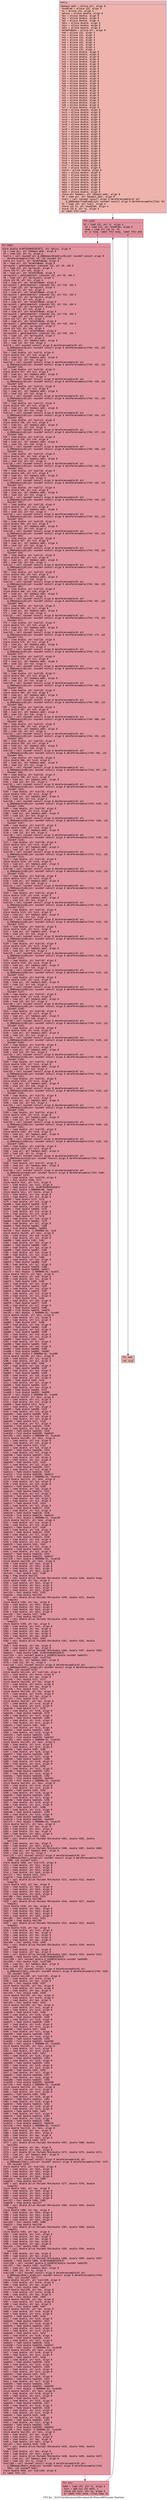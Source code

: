 digraph "CFG for '_ZL31CalcMonotonicQGradientsForElemsR6Domain' function" {
	label="CFG for '_ZL31CalcMonotonicQGradientsForElemsR6Domain' function";

	Node0x561418c57270 [shape=record,color="#3d50c3ff", style=filled, fillcolor="#d6524470" fontname="Courier",label="{entry:\l|  %domain.addr = alloca ptr, align 8\l  %numElem = alloca i32, align 4\l  %i = alloca i32, align 4\l  %ptiny = alloca double, align 8\l  %ax = alloca double, align 8\l  %ay = alloca double, align 8\l  %az = alloca double, align 8\l  %dxv = alloca double, align 8\l  %dyv = alloca double, align 8\l  %dzv = alloca double, align 8\l  %elemToNode = alloca ptr, align 8\l  %n0 = alloca i32, align 4\l  %n1 = alloca i32, align 4\l  %n2 = alloca i32, align 4\l  %n3 = alloca i32, align 4\l  %n4 = alloca i32, align 4\l  %n5 = alloca i32, align 4\l  %n6 = alloca i32, align 4\l  %n7 = alloca i32, align 4\l  %x0 = alloca double, align 8\l  %x1 = alloca double, align 8\l  %x2 = alloca double, align 8\l  %x3 = alloca double, align 8\l  %x4 = alloca double, align 8\l  %x5 = alloca double, align 8\l  %x6 = alloca double, align 8\l  %x7 = alloca double, align 8\l  %y0 = alloca double, align 8\l  %y1 = alloca double, align 8\l  %y2 = alloca double, align 8\l  %y3 = alloca double, align 8\l  %y4 = alloca double, align 8\l  %y5 = alloca double, align 8\l  %y6 = alloca double, align 8\l  %y7 = alloca double, align 8\l  %z0 = alloca double, align 8\l  %z1 = alloca double, align 8\l  %z2 = alloca double, align 8\l  %z3 = alloca double, align 8\l  %z4 = alloca double, align 8\l  %z5 = alloca double, align 8\l  %z6 = alloca double, align 8\l  %z7 = alloca double, align 8\l  %xv0 = alloca double, align 8\l  %xv1 = alloca double, align 8\l  %xv2 = alloca double, align 8\l  %xv3 = alloca double, align 8\l  %xv4 = alloca double, align 8\l  %xv5 = alloca double, align 8\l  %xv6 = alloca double, align 8\l  %xv7 = alloca double, align 8\l  %yv0 = alloca double, align 8\l  %yv1 = alloca double, align 8\l  %yv2 = alloca double, align 8\l  %yv3 = alloca double, align 8\l  %yv4 = alloca double, align 8\l  %yv5 = alloca double, align 8\l  %yv6 = alloca double, align 8\l  %yv7 = alloca double, align 8\l  %zv0 = alloca double, align 8\l  %zv1 = alloca double, align 8\l  %zv2 = alloca double, align 8\l  %zv3 = alloca double, align 8\l  %zv4 = alloca double, align 8\l  %zv5 = alloca double, align 8\l  %zv6 = alloca double, align 8\l  %zv7 = alloca double, align 8\l  %vol = alloca double, align 8\l  %norm = alloca double, align 8\l  %dxj = alloca double, align 8\l  %dyj = alloca double, align 8\l  %dzj = alloca double, align 8\l  %dxi = alloca double, align 8\l  %dyi = alloca double, align 8\l  %dzi = alloca double, align 8\l  %dxk = alloca double, align 8\l  %dyk = alloca double, align 8\l  %dzk = alloca double, align 8\l  store ptr %domain, ptr %domain.addr, align 8\l  %0 = load ptr, ptr %domain.addr, align 8\l  %call = call noundef nonnull align 4 dereferenceable(4) ptr\l... @_ZN6Domain7numElemEv(ptr noundef nonnull align 8 dereferenceable(1744) %0)\l  %1 = load i32, ptr %call, align 4\l  store i32 %1, ptr %numElem, align 4\l  store i32 0, ptr %i, align 4\l  br label %for.cond\l}"];
	Node0x561418c57270 -> Node0x561418c5afd0[tooltip="entry -> for.cond\nProbability 100.00%" ];
	Node0x561418c5afd0 [shape=record,color="#b70d28ff", style=filled, fillcolor="#b70d2870" fontname="Courier",label="{for.cond:\l|  %2 = load i32, ptr %i, align 4\l  %3 = load i32, ptr %numElem, align 4\l  %cmp = icmp slt i32 %2, %3\l  br i1 %cmp, label %for.body, label %for.end\l|{<s0>T|<s1>F}}"];
	Node0x561418c5afd0:s0 -> Node0x561418c5b240[tooltip="for.cond -> for.body\nProbability 96.88%" ];
	Node0x561418c5afd0:s1 -> Node0x561418c5b290[tooltip="for.cond -> for.end\nProbability 3.12%" ];
	Node0x561418c5b240 [shape=record,color="#b70d28ff", style=filled, fillcolor="#b70d2870" fontname="Courier",label="{for.body:\l|  store double 0x38754484932D2E72, ptr %ptiny, align 8\l  %4 = load ptr, ptr %domain.addr, align 8\l  %5 = load i32, ptr %i, align 4\l  %call1 = call noundef ptr @_ZN6Domain8nodelistEi(ptr noundef nonnull align 8\l... dereferenceable(1744) %4, i32 noundef %5)\l  store ptr %call1, ptr %elemToNode, align 8\l  %6 = load ptr, ptr %elemToNode, align 8\l  %arrayidx = getelementptr inbounds i32, ptr %6, i64 0\l  %7 = load i32, ptr %arrayidx, align 4\l  store i32 %7, ptr %n0, align 4\l  %8 = load ptr, ptr %elemToNode, align 8\l  %arrayidx2 = getelementptr inbounds i32, ptr %8, i64 1\l  %9 = load i32, ptr %arrayidx2, align 4\l  store i32 %9, ptr %n1, align 4\l  %10 = load ptr, ptr %elemToNode, align 8\l  %arrayidx3 = getelementptr inbounds i32, ptr %10, i64 2\l  %11 = load i32, ptr %arrayidx3, align 4\l  store i32 %11, ptr %n2, align 4\l  %12 = load ptr, ptr %elemToNode, align 8\l  %arrayidx4 = getelementptr inbounds i32, ptr %12, i64 3\l  %13 = load i32, ptr %arrayidx4, align 4\l  store i32 %13, ptr %n3, align 4\l  %14 = load ptr, ptr %elemToNode, align 8\l  %arrayidx5 = getelementptr inbounds i32, ptr %14, i64 4\l  %15 = load i32, ptr %arrayidx5, align 4\l  store i32 %15, ptr %n4, align 4\l  %16 = load ptr, ptr %elemToNode, align 8\l  %arrayidx6 = getelementptr inbounds i32, ptr %16, i64 5\l  %17 = load i32, ptr %arrayidx6, align 4\l  store i32 %17, ptr %n5, align 4\l  %18 = load ptr, ptr %elemToNode, align 8\l  %arrayidx7 = getelementptr inbounds i32, ptr %18, i64 6\l  %19 = load i32, ptr %arrayidx7, align 4\l  store i32 %19, ptr %n6, align 4\l  %20 = load ptr, ptr %elemToNode, align 8\l  %arrayidx8 = getelementptr inbounds i32, ptr %20, i64 7\l  %21 = load i32, ptr %arrayidx8, align 4\l  store i32 %21, ptr %n7, align 4\l  %22 = load ptr, ptr %domain.addr, align 8\l  %23 = load i32, ptr %n0, align 4\l  %call9 = call noundef nonnull align 8 dereferenceable(8) ptr\l... @_ZN6Domain1xEi(ptr noundef nonnull align 8 dereferenceable(1744) %22, i32\l... noundef %23)\l  %24 = load double, ptr %call9, align 8\l  store double %24, ptr %x0, align 8\l  %25 = load ptr, ptr %domain.addr, align 8\l  %26 = load i32, ptr %n1, align 4\l  %call10 = call noundef nonnull align 8 dereferenceable(8) ptr\l... @_ZN6Domain1xEi(ptr noundef nonnull align 8 dereferenceable(1744) %25, i32\l... noundef %26)\l  %27 = load double, ptr %call10, align 8\l  store double %27, ptr %x1, align 8\l  %28 = load ptr, ptr %domain.addr, align 8\l  %29 = load i32, ptr %n2, align 4\l  %call11 = call noundef nonnull align 8 dereferenceable(8) ptr\l... @_ZN6Domain1xEi(ptr noundef nonnull align 8 dereferenceable(1744) %28, i32\l... noundef %29)\l  %30 = load double, ptr %call11, align 8\l  store double %30, ptr %x2, align 8\l  %31 = load ptr, ptr %domain.addr, align 8\l  %32 = load i32, ptr %n3, align 4\l  %call12 = call noundef nonnull align 8 dereferenceable(8) ptr\l... @_ZN6Domain1xEi(ptr noundef nonnull align 8 dereferenceable(1744) %31, i32\l... noundef %32)\l  %33 = load double, ptr %call12, align 8\l  store double %33, ptr %x3, align 8\l  %34 = load ptr, ptr %domain.addr, align 8\l  %35 = load i32, ptr %n4, align 4\l  %call13 = call noundef nonnull align 8 dereferenceable(8) ptr\l... @_ZN6Domain1xEi(ptr noundef nonnull align 8 dereferenceable(1744) %34, i32\l... noundef %35)\l  %36 = load double, ptr %call13, align 8\l  store double %36, ptr %x4, align 8\l  %37 = load ptr, ptr %domain.addr, align 8\l  %38 = load i32, ptr %n5, align 4\l  %call14 = call noundef nonnull align 8 dereferenceable(8) ptr\l... @_ZN6Domain1xEi(ptr noundef nonnull align 8 dereferenceable(1744) %37, i32\l... noundef %38)\l  %39 = load double, ptr %call14, align 8\l  store double %39, ptr %x5, align 8\l  %40 = load ptr, ptr %domain.addr, align 8\l  %41 = load i32, ptr %n6, align 4\l  %call15 = call noundef nonnull align 8 dereferenceable(8) ptr\l... @_ZN6Domain1xEi(ptr noundef nonnull align 8 dereferenceable(1744) %40, i32\l... noundef %41)\l  %42 = load double, ptr %call15, align 8\l  store double %42, ptr %x6, align 8\l  %43 = load ptr, ptr %domain.addr, align 8\l  %44 = load i32, ptr %n7, align 4\l  %call16 = call noundef nonnull align 8 dereferenceable(8) ptr\l... @_ZN6Domain1xEi(ptr noundef nonnull align 8 dereferenceable(1744) %43, i32\l... noundef %44)\l  %45 = load double, ptr %call16, align 8\l  store double %45, ptr %x7, align 8\l  %46 = load ptr, ptr %domain.addr, align 8\l  %47 = load i32, ptr %n0, align 4\l  %call17 = call noundef nonnull align 8 dereferenceable(8) ptr\l... @_ZN6Domain1yEi(ptr noundef nonnull align 8 dereferenceable(1744) %46, i32\l... noundef %47)\l  %48 = load double, ptr %call17, align 8\l  store double %48, ptr %y0, align 8\l  %49 = load ptr, ptr %domain.addr, align 8\l  %50 = load i32, ptr %n1, align 4\l  %call18 = call noundef nonnull align 8 dereferenceable(8) ptr\l... @_ZN6Domain1yEi(ptr noundef nonnull align 8 dereferenceable(1744) %49, i32\l... noundef %50)\l  %51 = load double, ptr %call18, align 8\l  store double %51, ptr %y1, align 8\l  %52 = load ptr, ptr %domain.addr, align 8\l  %53 = load i32, ptr %n2, align 4\l  %call19 = call noundef nonnull align 8 dereferenceable(8) ptr\l... @_ZN6Domain1yEi(ptr noundef nonnull align 8 dereferenceable(1744) %52, i32\l... noundef %53)\l  %54 = load double, ptr %call19, align 8\l  store double %54, ptr %y2, align 8\l  %55 = load ptr, ptr %domain.addr, align 8\l  %56 = load i32, ptr %n3, align 4\l  %call20 = call noundef nonnull align 8 dereferenceable(8) ptr\l... @_ZN6Domain1yEi(ptr noundef nonnull align 8 dereferenceable(1744) %55, i32\l... noundef %56)\l  %57 = load double, ptr %call20, align 8\l  store double %57, ptr %y3, align 8\l  %58 = load ptr, ptr %domain.addr, align 8\l  %59 = load i32, ptr %n4, align 4\l  %call21 = call noundef nonnull align 8 dereferenceable(8) ptr\l... @_ZN6Domain1yEi(ptr noundef nonnull align 8 dereferenceable(1744) %58, i32\l... noundef %59)\l  %60 = load double, ptr %call21, align 8\l  store double %60, ptr %y4, align 8\l  %61 = load ptr, ptr %domain.addr, align 8\l  %62 = load i32, ptr %n5, align 4\l  %call22 = call noundef nonnull align 8 dereferenceable(8) ptr\l... @_ZN6Domain1yEi(ptr noundef nonnull align 8 dereferenceable(1744) %61, i32\l... noundef %62)\l  %63 = load double, ptr %call22, align 8\l  store double %63, ptr %y5, align 8\l  %64 = load ptr, ptr %domain.addr, align 8\l  %65 = load i32, ptr %n6, align 4\l  %call23 = call noundef nonnull align 8 dereferenceable(8) ptr\l... @_ZN6Domain1yEi(ptr noundef nonnull align 8 dereferenceable(1744) %64, i32\l... noundef %65)\l  %66 = load double, ptr %call23, align 8\l  store double %66, ptr %y6, align 8\l  %67 = load ptr, ptr %domain.addr, align 8\l  %68 = load i32, ptr %n7, align 4\l  %call24 = call noundef nonnull align 8 dereferenceable(8) ptr\l... @_ZN6Domain1yEi(ptr noundef nonnull align 8 dereferenceable(1744) %67, i32\l... noundef %68)\l  %69 = load double, ptr %call24, align 8\l  store double %69, ptr %y7, align 8\l  %70 = load ptr, ptr %domain.addr, align 8\l  %71 = load i32, ptr %n0, align 4\l  %call25 = call noundef nonnull align 8 dereferenceable(8) ptr\l... @_ZN6Domain1zEi(ptr noundef nonnull align 8 dereferenceable(1744) %70, i32\l... noundef %71)\l  %72 = load double, ptr %call25, align 8\l  store double %72, ptr %z0, align 8\l  %73 = load ptr, ptr %domain.addr, align 8\l  %74 = load i32, ptr %n1, align 4\l  %call26 = call noundef nonnull align 8 dereferenceable(8) ptr\l... @_ZN6Domain1zEi(ptr noundef nonnull align 8 dereferenceable(1744) %73, i32\l... noundef %74)\l  %75 = load double, ptr %call26, align 8\l  store double %75, ptr %z1, align 8\l  %76 = load ptr, ptr %domain.addr, align 8\l  %77 = load i32, ptr %n2, align 4\l  %call27 = call noundef nonnull align 8 dereferenceable(8) ptr\l... @_ZN6Domain1zEi(ptr noundef nonnull align 8 dereferenceable(1744) %76, i32\l... noundef %77)\l  %78 = load double, ptr %call27, align 8\l  store double %78, ptr %z2, align 8\l  %79 = load ptr, ptr %domain.addr, align 8\l  %80 = load i32, ptr %n3, align 4\l  %call28 = call noundef nonnull align 8 dereferenceable(8) ptr\l... @_ZN6Domain1zEi(ptr noundef nonnull align 8 dereferenceable(1744) %79, i32\l... noundef %80)\l  %81 = load double, ptr %call28, align 8\l  store double %81, ptr %z3, align 8\l  %82 = load ptr, ptr %domain.addr, align 8\l  %83 = load i32, ptr %n4, align 4\l  %call29 = call noundef nonnull align 8 dereferenceable(8) ptr\l... @_ZN6Domain1zEi(ptr noundef nonnull align 8 dereferenceable(1744) %82, i32\l... noundef %83)\l  %84 = load double, ptr %call29, align 8\l  store double %84, ptr %z4, align 8\l  %85 = load ptr, ptr %domain.addr, align 8\l  %86 = load i32, ptr %n5, align 4\l  %call30 = call noundef nonnull align 8 dereferenceable(8) ptr\l... @_ZN6Domain1zEi(ptr noundef nonnull align 8 dereferenceable(1744) %85, i32\l... noundef %86)\l  %87 = load double, ptr %call30, align 8\l  store double %87, ptr %z5, align 8\l  %88 = load ptr, ptr %domain.addr, align 8\l  %89 = load i32, ptr %n6, align 4\l  %call31 = call noundef nonnull align 8 dereferenceable(8) ptr\l... @_ZN6Domain1zEi(ptr noundef nonnull align 8 dereferenceable(1744) %88, i32\l... noundef %89)\l  %90 = load double, ptr %call31, align 8\l  store double %90, ptr %z6, align 8\l  %91 = load ptr, ptr %domain.addr, align 8\l  %92 = load i32, ptr %n7, align 4\l  %call32 = call noundef nonnull align 8 dereferenceable(8) ptr\l... @_ZN6Domain1zEi(ptr noundef nonnull align 8 dereferenceable(1744) %91, i32\l... noundef %92)\l  %93 = load double, ptr %call32, align 8\l  store double %93, ptr %z7, align 8\l  %94 = load ptr, ptr %domain.addr, align 8\l  %95 = load i32, ptr %n0, align 4\l  %call33 = call noundef nonnull align 8 dereferenceable(8) ptr\l... @_ZN6Domain2xdEi(ptr noundef nonnull align 8 dereferenceable(1744) %94, i32\l... noundef %95)\l  %96 = load double, ptr %call33, align 8\l  store double %96, ptr %xv0, align 8\l  %97 = load ptr, ptr %domain.addr, align 8\l  %98 = load i32, ptr %n1, align 4\l  %call34 = call noundef nonnull align 8 dereferenceable(8) ptr\l... @_ZN6Domain2xdEi(ptr noundef nonnull align 8 dereferenceable(1744) %97, i32\l... noundef %98)\l  %99 = load double, ptr %call34, align 8\l  store double %99, ptr %xv1, align 8\l  %100 = load ptr, ptr %domain.addr, align 8\l  %101 = load i32, ptr %n2, align 4\l  %call35 = call noundef nonnull align 8 dereferenceable(8) ptr\l... @_ZN6Domain2xdEi(ptr noundef nonnull align 8 dereferenceable(1744) %100, i32\l... noundef %101)\l  %102 = load double, ptr %call35, align 8\l  store double %102, ptr %xv2, align 8\l  %103 = load ptr, ptr %domain.addr, align 8\l  %104 = load i32, ptr %n3, align 4\l  %call36 = call noundef nonnull align 8 dereferenceable(8) ptr\l... @_ZN6Domain2xdEi(ptr noundef nonnull align 8 dereferenceable(1744) %103, i32\l... noundef %104)\l  %105 = load double, ptr %call36, align 8\l  store double %105, ptr %xv3, align 8\l  %106 = load ptr, ptr %domain.addr, align 8\l  %107 = load i32, ptr %n4, align 4\l  %call37 = call noundef nonnull align 8 dereferenceable(8) ptr\l... @_ZN6Domain2xdEi(ptr noundef nonnull align 8 dereferenceable(1744) %106, i32\l... noundef %107)\l  %108 = load double, ptr %call37, align 8\l  store double %108, ptr %xv4, align 8\l  %109 = load ptr, ptr %domain.addr, align 8\l  %110 = load i32, ptr %n5, align 4\l  %call38 = call noundef nonnull align 8 dereferenceable(8) ptr\l... @_ZN6Domain2xdEi(ptr noundef nonnull align 8 dereferenceable(1744) %109, i32\l... noundef %110)\l  %111 = load double, ptr %call38, align 8\l  store double %111, ptr %xv5, align 8\l  %112 = load ptr, ptr %domain.addr, align 8\l  %113 = load i32, ptr %n6, align 4\l  %call39 = call noundef nonnull align 8 dereferenceable(8) ptr\l... @_ZN6Domain2xdEi(ptr noundef nonnull align 8 dereferenceable(1744) %112, i32\l... noundef %113)\l  %114 = load double, ptr %call39, align 8\l  store double %114, ptr %xv6, align 8\l  %115 = load ptr, ptr %domain.addr, align 8\l  %116 = load i32, ptr %n7, align 4\l  %call40 = call noundef nonnull align 8 dereferenceable(8) ptr\l... @_ZN6Domain2xdEi(ptr noundef nonnull align 8 dereferenceable(1744) %115, i32\l... noundef %116)\l  %117 = load double, ptr %call40, align 8\l  store double %117, ptr %xv7, align 8\l  %118 = load ptr, ptr %domain.addr, align 8\l  %119 = load i32, ptr %n0, align 4\l  %call41 = call noundef nonnull align 8 dereferenceable(8) ptr\l... @_ZN6Domain2ydEi(ptr noundef nonnull align 8 dereferenceable(1744) %118, i32\l... noundef %119)\l  %120 = load double, ptr %call41, align 8\l  store double %120, ptr %yv0, align 8\l  %121 = load ptr, ptr %domain.addr, align 8\l  %122 = load i32, ptr %n1, align 4\l  %call42 = call noundef nonnull align 8 dereferenceable(8) ptr\l... @_ZN6Domain2ydEi(ptr noundef nonnull align 8 dereferenceable(1744) %121, i32\l... noundef %122)\l  %123 = load double, ptr %call42, align 8\l  store double %123, ptr %yv1, align 8\l  %124 = load ptr, ptr %domain.addr, align 8\l  %125 = load i32, ptr %n2, align 4\l  %call43 = call noundef nonnull align 8 dereferenceable(8) ptr\l... @_ZN6Domain2ydEi(ptr noundef nonnull align 8 dereferenceable(1744) %124, i32\l... noundef %125)\l  %126 = load double, ptr %call43, align 8\l  store double %126, ptr %yv2, align 8\l  %127 = load ptr, ptr %domain.addr, align 8\l  %128 = load i32, ptr %n3, align 4\l  %call44 = call noundef nonnull align 8 dereferenceable(8) ptr\l... @_ZN6Domain2ydEi(ptr noundef nonnull align 8 dereferenceable(1744) %127, i32\l... noundef %128)\l  %129 = load double, ptr %call44, align 8\l  store double %129, ptr %yv3, align 8\l  %130 = load ptr, ptr %domain.addr, align 8\l  %131 = load i32, ptr %n4, align 4\l  %call45 = call noundef nonnull align 8 dereferenceable(8) ptr\l... @_ZN6Domain2ydEi(ptr noundef nonnull align 8 dereferenceable(1744) %130, i32\l... noundef %131)\l  %132 = load double, ptr %call45, align 8\l  store double %132, ptr %yv4, align 8\l  %133 = load ptr, ptr %domain.addr, align 8\l  %134 = load i32, ptr %n5, align 4\l  %call46 = call noundef nonnull align 8 dereferenceable(8) ptr\l... @_ZN6Domain2ydEi(ptr noundef nonnull align 8 dereferenceable(1744) %133, i32\l... noundef %134)\l  %135 = load double, ptr %call46, align 8\l  store double %135, ptr %yv5, align 8\l  %136 = load ptr, ptr %domain.addr, align 8\l  %137 = load i32, ptr %n6, align 4\l  %call47 = call noundef nonnull align 8 dereferenceable(8) ptr\l... @_ZN6Domain2ydEi(ptr noundef nonnull align 8 dereferenceable(1744) %136, i32\l... noundef %137)\l  %138 = load double, ptr %call47, align 8\l  store double %138, ptr %yv6, align 8\l  %139 = load ptr, ptr %domain.addr, align 8\l  %140 = load i32, ptr %n7, align 4\l  %call48 = call noundef nonnull align 8 dereferenceable(8) ptr\l... @_ZN6Domain2ydEi(ptr noundef nonnull align 8 dereferenceable(1744) %139, i32\l... noundef %140)\l  %141 = load double, ptr %call48, align 8\l  store double %141, ptr %yv7, align 8\l  %142 = load ptr, ptr %domain.addr, align 8\l  %143 = load i32, ptr %n0, align 4\l  %call49 = call noundef nonnull align 8 dereferenceable(8) ptr\l... @_ZN6Domain2zdEi(ptr noundef nonnull align 8 dereferenceable(1744) %142, i32\l... noundef %143)\l  %144 = load double, ptr %call49, align 8\l  store double %144, ptr %zv0, align 8\l  %145 = load ptr, ptr %domain.addr, align 8\l  %146 = load i32, ptr %n1, align 4\l  %call50 = call noundef nonnull align 8 dereferenceable(8) ptr\l... @_ZN6Domain2zdEi(ptr noundef nonnull align 8 dereferenceable(1744) %145, i32\l... noundef %146)\l  %147 = load double, ptr %call50, align 8\l  store double %147, ptr %zv1, align 8\l  %148 = load ptr, ptr %domain.addr, align 8\l  %149 = load i32, ptr %n2, align 4\l  %call51 = call noundef nonnull align 8 dereferenceable(8) ptr\l... @_ZN6Domain2zdEi(ptr noundef nonnull align 8 dereferenceable(1744) %148, i32\l... noundef %149)\l  %150 = load double, ptr %call51, align 8\l  store double %150, ptr %zv2, align 8\l  %151 = load ptr, ptr %domain.addr, align 8\l  %152 = load i32, ptr %n3, align 4\l  %call52 = call noundef nonnull align 8 dereferenceable(8) ptr\l... @_ZN6Domain2zdEi(ptr noundef nonnull align 8 dereferenceable(1744) %151, i32\l... noundef %152)\l  %153 = load double, ptr %call52, align 8\l  store double %153, ptr %zv3, align 8\l  %154 = load ptr, ptr %domain.addr, align 8\l  %155 = load i32, ptr %n4, align 4\l  %call53 = call noundef nonnull align 8 dereferenceable(8) ptr\l... @_ZN6Domain2zdEi(ptr noundef nonnull align 8 dereferenceable(1744) %154, i32\l... noundef %155)\l  %156 = load double, ptr %call53, align 8\l  store double %156, ptr %zv4, align 8\l  %157 = load ptr, ptr %domain.addr, align 8\l  %158 = load i32, ptr %n5, align 4\l  %call54 = call noundef nonnull align 8 dereferenceable(8) ptr\l... @_ZN6Domain2zdEi(ptr noundef nonnull align 8 dereferenceable(1744) %157, i32\l... noundef %158)\l  %159 = load double, ptr %call54, align 8\l  store double %159, ptr %zv5, align 8\l  %160 = load ptr, ptr %domain.addr, align 8\l  %161 = load i32, ptr %n6, align 4\l  %call55 = call noundef nonnull align 8 dereferenceable(8) ptr\l... @_ZN6Domain2zdEi(ptr noundef nonnull align 8 dereferenceable(1744) %160, i32\l... noundef %161)\l  %162 = load double, ptr %call55, align 8\l  store double %162, ptr %zv6, align 8\l  %163 = load ptr, ptr %domain.addr, align 8\l  %164 = load i32, ptr %n7, align 4\l  %call56 = call noundef nonnull align 8 dereferenceable(8) ptr\l... @_ZN6Domain2zdEi(ptr noundef nonnull align 8 dereferenceable(1744) %163, i32\l... noundef %164)\l  %165 = load double, ptr %call56, align 8\l  store double %165, ptr %zv7, align 8\l  %166 = load ptr, ptr %domain.addr, align 8\l  %167 = load i32, ptr %i, align 4\l  %call57 = call noundef nonnull align 8 dereferenceable(8) ptr\l... @_ZN6Domain4voloEi(ptr noundef nonnull align 8 dereferenceable(1744) %166,\l... i32 noundef %167)\l  %168 = load double, ptr %call57, align 8\l  %169 = load ptr, ptr %domain.addr, align 8\l  %170 = load i32, ptr %i, align 4\l  %call58 = call noundef nonnull align 8 dereferenceable(8) ptr\l... @_ZN6Domain4vnewEi(ptr noundef nonnull align 8 dereferenceable(1744) %169,\l... i32 noundef %170)\l  %171 = load double, ptr %call58, align 8\l  %mul = fmul double %168, %171\l  store double %mul, ptr %vol, align 8\l  %172 = load double, ptr %vol, align 8\l  %add = fadd double %172, 0x38754484932D2E72\l  %div = fdiv double 1.000000e+00, %add\l  store double %div, ptr %norm, align 8\l  %173 = load double, ptr %x0, align 8\l  %174 = load double, ptr %x1, align 8\l  %add59 = fadd double %173, %174\l  %175 = load double, ptr %x5, align 8\l  %add60 = fadd double %add59, %175\l  %176 = load double, ptr %x4, align 8\l  %add61 = fadd double %add60, %176\l  %177 = load double, ptr %x3, align 8\l  %178 = load double, ptr %x2, align 8\l  %add62 = fadd double %177, %178\l  %179 = load double, ptr %x6, align 8\l  %add63 = fadd double %add62, %179\l  %180 = load double, ptr %x7, align 8\l  %add64 = fadd double %add63, %180\l  %sub = fsub double %add61, %add64\l  %mul65 = fmul double -2.500000e-01, %sub\l  store double %mul65, ptr %dxj, align 8\l  %181 = load double, ptr %y0, align 8\l  %182 = load double, ptr %y1, align 8\l  %add66 = fadd double %181, %182\l  %183 = load double, ptr %y5, align 8\l  %add67 = fadd double %add66, %183\l  %184 = load double, ptr %y4, align 8\l  %add68 = fadd double %add67, %184\l  %185 = load double, ptr %y3, align 8\l  %186 = load double, ptr %y2, align 8\l  %add69 = fadd double %185, %186\l  %187 = load double, ptr %y6, align 8\l  %add70 = fadd double %add69, %187\l  %188 = load double, ptr %y7, align 8\l  %add71 = fadd double %add70, %188\l  %sub72 = fsub double %add68, %add71\l  %mul73 = fmul double -2.500000e-01, %sub72\l  store double %mul73, ptr %dyj, align 8\l  %189 = load double, ptr %z0, align 8\l  %190 = load double, ptr %z1, align 8\l  %add74 = fadd double %189, %190\l  %191 = load double, ptr %z5, align 8\l  %add75 = fadd double %add74, %191\l  %192 = load double, ptr %z4, align 8\l  %add76 = fadd double %add75, %192\l  %193 = load double, ptr %z3, align 8\l  %194 = load double, ptr %z2, align 8\l  %add77 = fadd double %193, %194\l  %195 = load double, ptr %z6, align 8\l  %add78 = fadd double %add77, %195\l  %196 = load double, ptr %z7, align 8\l  %add79 = fadd double %add78, %196\l  %sub80 = fsub double %add76, %add79\l  %mul81 = fmul double -2.500000e-01, %sub80\l  store double %mul81, ptr %dzj, align 8\l  %197 = load double, ptr %x1, align 8\l  %198 = load double, ptr %x2, align 8\l  %add82 = fadd double %197, %198\l  %199 = load double, ptr %x6, align 8\l  %add83 = fadd double %add82, %199\l  %200 = load double, ptr %x5, align 8\l  %add84 = fadd double %add83, %200\l  %201 = load double, ptr %x0, align 8\l  %202 = load double, ptr %x3, align 8\l  %add85 = fadd double %201, %202\l  %203 = load double, ptr %x7, align 8\l  %add86 = fadd double %add85, %203\l  %204 = load double, ptr %x4, align 8\l  %add87 = fadd double %add86, %204\l  %sub88 = fsub double %add84, %add87\l  %mul89 = fmul double 2.500000e-01, %sub88\l  store double %mul89, ptr %dxi, align 8\l  %205 = load double, ptr %y1, align 8\l  %206 = load double, ptr %y2, align 8\l  %add90 = fadd double %205, %206\l  %207 = load double, ptr %y6, align 8\l  %add91 = fadd double %add90, %207\l  %208 = load double, ptr %y5, align 8\l  %add92 = fadd double %add91, %208\l  %209 = load double, ptr %y0, align 8\l  %210 = load double, ptr %y3, align 8\l  %add93 = fadd double %209, %210\l  %211 = load double, ptr %y7, align 8\l  %add94 = fadd double %add93, %211\l  %212 = load double, ptr %y4, align 8\l  %add95 = fadd double %add94, %212\l  %sub96 = fsub double %add92, %add95\l  %mul97 = fmul double 2.500000e-01, %sub96\l  store double %mul97, ptr %dyi, align 8\l  %213 = load double, ptr %z1, align 8\l  %214 = load double, ptr %z2, align 8\l  %add98 = fadd double %213, %214\l  %215 = load double, ptr %z6, align 8\l  %add99 = fadd double %add98, %215\l  %216 = load double, ptr %z5, align 8\l  %add100 = fadd double %add99, %216\l  %217 = load double, ptr %z0, align 8\l  %218 = load double, ptr %z3, align 8\l  %add101 = fadd double %217, %218\l  %219 = load double, ptr %z7, align 8\l  %add102 = fadd double %add101, %219\l  %220 = load double, ptr %z4, align 8\l  %add103 = fadd double %add102, %220\l  %sub104 = fsub double %add100, %add103\l  %mul105 = fmul double 2.500000e-01, %sub104\l  store double %mul105, ptr %dzi, align 8\l  %221 = load double, ptr %x4, align 8\l  %222 = load double, ptr %x5, align 8\l  %add106 = fadd double %221, %222\l  %223 = load double, ptr %x6, align 8\l  %add107 = fadd double %add106, %223\l  %224 = load double, ptr %x7, align 8\l  %add108 = fadd double %add107, %224\l  %225 = load double, ptr %x0, align 8\l  %226 = load double, ptr %x1, align 8\l  %add109 = fadd double %225, %226\l  %227 = load double, ptr %x2, align 8\l  %add110 = fadd double %add109, %227\l  %228 = load double, ptr %x3, align 8\l  %add111 = fadd double %add110, %228\l  %sub112 = fsub double %add108, %add111\l  %mul113 = fmul double 2.500000e-01, %sub112\l  store double %mul113, ptr %dxk, align 8\l  %229 = load double, ptr %y4, align 8\l  %230 = load double, ptr %y5, align 8\l  %add114 = fadd double %229, %230\l  %231 = load double, ptr %y6, align 8\l  %add115 = fadd double %add114, %231\l  %232 = load double, ptr %y7, align 8\l  %add116 = fadd double %add115, %232\l  %233 = load double, ptr %y0, align 8\l  %234 = load double, ptr %y1, align 8\l  %add117 = fadd double %233, %234\l  %235 = load double, ptr %y2, align 8\l  %add118 = fadd double %add117, %235\l  %236 = load double, ptr %y3, align 8\l  %add119 = fadd double %add118, %236\l  %sub120 = fsub double %add116, %add119\l  %mul121 = fmul double 2.500000e-01, %sub120\l  store double %mul121, ptr %dyk, align 8\l  %237 = load double, ptr %z4, align 8\l  %238 = load double, ptr %z5, align 8\l  %add122 = fadd double %237, %238\l  %239 = load double, ptr %z6, align 8\l  %add123 = fadd double %add122, %239\l  %240 = load double, ptr %z7, align 8\l  %add124 = fadd double %add123, %240\l  %241 = load double, ptr %z0, align 8\l  %242 = load double, ptr %z1, align 8\l  %add125 = fadd double %241, %242\l  %243 = load double, ptr %z2, align 8\l  %add126 = fadd double %add125, %243\l  %244 = load double, ptr %z3, align 8\l  %add127 = fadd double %add126, %244\l  %sub128 = fsub double %add124, %add127\l  %mul129 = fmul double 2.500000e-01, %sub128\l  store double %mul129, ptr %dzk, align 8\l  %245 = load double, ptr %dyi, align 8\l  %246 = load double, ptr %dzj, align 8\l  %247 = load double, ptr %dzi, align 8\l  %248 = load double, ptr %dyj, align 8\l  %mul131 = fmul double %247, %248\l  %neg = fneg double %mul131\l  %249 = call double @llvm.fmuladd.f64(double %245, double %246, double %neg)\l  store double %249, ptr %ax, align 8\l  %250 = load double, ptr %dzi, align 8\l  %251 = load double, ptr %dxj, align 8\l  %252 = load double, ptr %dxi, align 8\l  %253 = load double, ptr %dzj, align 8\l  %mul133 = fmul double %252, %253\l  %neg134 = fneg double %mul133\l  %254 = call double @llvm.fmuladd.f64(double %250, double %251, double\l... %neg134)\l  store double %254, ptr %ay, align 8\l  %255 = load double, ptr %dxi, align 8\l  %256 = load double, ptr %dyj, align 8\l  %257 = load double, ptr %dyi, align 8\l  %258 = load double, ptr %dxj, align 8\l  %mul136 = fmul double %257, %258\l  %neg137 = fneg double %mul136\l  %259 = call double @llvm.fmuladd.f64(double %255, double %256, double\l... %neg137)\l  store double %259, ptr %az, align 8\l  %260 = load double, ptr %vol, align 8\l  %261 = load double, ptr %ax, align 8\l  %262 = load double, ptr %ax, align 8\l  %263 = load double, ptr %ay, align 8\l  %264 = load double, ptr %ay, align 8\l  %mul139 = fmul double %263, %264\l  %265 = call double @llvm.fmuladd.f64(double %261, double %262, double\l... %mul139)\l  %266 = load double, ptr %az, align 8\l  %267 = load double, ptr %az, align 8\l  %268 = call double @llvm.fmuladd.f64(double %266, double %267, double %265)\l  %add141 = fadd double %268, 0x38754484932D2E72\l  %call142 = call noundef double @_Z4SQRTd(double noundef %add141)\l  %div143 = fdiv double %260, %call142\l  %269 = load ptr, ptr %domain.addr, align 8\l  %270 = load i32, ptr %i, align 4\l  %call144 = call noundef nonnull align 8 dereferenceable(8) ptr\l... @_ZN6Domain9delx_zetaEi(ptr noundef nonnull align 8 dereferenceable(1744)\l... %269, i32 noundef %270)\l  store double %div143, ptr %call144, align 8\l  %271 = load double, ptr %norm, align 8\l  %272 = load double, ptr %ax, align 8\l  %mul145 = fmul double %272, %271\l  store double %mul145, ptr %ax, align 8\l  %273 = load double, ptr %norm, align 8\l  %274 = load double, ptr %ay, align 8\l  %mul146 = fmul double %274, %273\l  store double %mul146, ptr %ay, align 8\l  %275 = load double, ptr %norm, align 8\l  %276 = load double, ptr %az, align 8\l  %mul147 = fmul double %276, %275\l  store double %mul147, ptr %az, align 8\l  %277 = load double, ptr %xv4, align 8\l  %278 = load double, ptr %xv5, align 8\l  %add148 = fadd double %277, %278\l  %279 = load double, ptr %xv6, align 8\l  %add149 = fadd double %add148, %279\l  %280 = load double, ptr %xv7, align 8\l  %add150 = fadd double %add149, %280\l  %281 = load double, ptr %xv0, align 8\l  %282 = load double, ptr %xv1, align 8\l  %add151 = fadd double %281, %282\l  %283 = load double, ptr %xv2, align 8\l  %add152 = fadd double %add151, %283\l  %284 = load double, ptr %xv3, align 8\l  %add153 = fadd double %add152, %284\l  %sub154 = fsub double %add150, %add153\l  %mul155 = fmul double 2.500000e-01, %sub154\l  store double %mul155, ptr %dxv, align 8\l  %285 = load double, ptr %yv4, align 8\l  %286 = load double, ptr %yv5, align 8\l  %add156 = fadd double %285, %286\l  %287 = load double, ptr %yv6, align 8\l  %add157 = fadd double %add156, %287\l  %288 = load double, ptr %yv7, align 8\l  %add158 = fadd double %add157, %288\l  %289 = load double, ptr %yv0, align 8\l  %290 = load double, ptr %yv1, align 8\l  %add159 = fadd double %289, %290\l  %291 = load double, ptr %yv2, align 8\l  %add160 = fadd double %add159, %291\l  %292 = load double, ptr %yv3, align 8\l  %add161 = fadd double %add160, %292\l  %sub162 = fsub double %add158, %add161\l  %mul163 = fmul double 2.500000e-01, %sub162\l  store double %mul163, ptr %dyv, align 8\l  %293 = load double, ptr %zv4, align 8\l  %294 = load double, ptr %zv5, align 8\l  %add164 = fadd double %293, %294\l  %295 = load double, ptr %zv6, align 8\l  %add165 = fadd double %add164, %295\l  %296 = load double, ptr %zv7, align 8\l  %add166 = fadd double %add165, %296\l  %297 = load double, ptr %zv0, align 8\l  %298 = load double, ptr %zv1, align 8\l  %add167 = fadd double %297, %298\l  %299 = load double, ptr %zv2, align 8\l  %add168 = fadd double %add167, %299\l  %300 = load double, ptr %zv3, align 8\l  %add169 = fadd double %add168, %300\l  %sub170 = fsub double %add166, %add169\l  %mul171 = fmul double 2.500000e-01, %sub170\l  store double %mul171, ptr %dzv, align 8\l  %301 = load double, ptr %ax, align 8\l  %302 = load double, ptr %dxv, align 8\l  %303 = load double, ptr %ay, align 8\l  %304 = load double, ptr %dyv, align 8\l  %mul173 = fmul double %303, %304\l  %305 = call double @llvm.fmuladd.f64(double %301, double %302, double\l... %mul173)\l  %306 = load double, ptr %az, align 8\l  %307 = load double, ptr %dzv, align 8\l  %308 = call double @llvm.fmuladd.f64(double %306, double %307, double %305)\l  %309 = load ptr, ptr %domain.addr, align 8\l  %310 = load i32, ptr %i, align 4\l  %call175 = call noundef nonnull align 8 dereferenceable(8) ptr\l... @_ZN6Domain9delv_zetaEi(ptr noundef nonnull align 8 dereferenceable(1744)\l... %309, i32 noundef %310)\l  store double %308, ptr %call175, align 8\l  %311 = load double, ptr %dyj, align 8\l  %312 = load double, ptr %dzk, align 8\l  %313 = load double, ptr %dzj, align 8\l  %314 = load double, ptr %dyk, align 8\l  %mul177 = fmul double %313, %314\l  %neg178 = fneg double %mul177\l  %315 = call double @llvm.fmuladd.f64(double %311, double %312, double\l... %neg178)\l  store double %315, ptr %ax, align 8\l  %316 = load double, ptr %dzj, align 8\l  %317 = load double, ptr %dxk, align 8\l  %318 = load double, ptr %dxj, align 8\l  %319 = load double, ptr %dzk, align 8\l  %mul180 = fmul double %318, %319\l  %neg181 = fneg double %mul180\l  %320 = call double @llvm.fmuladd.f64(double %316, double %317, double\l... %neg181)\l  store double %320, ptr %ay, align 8\l  %321 = load double, ptr %dxj, align 8\l  %322 = load double, ptr %dyk, align 8\l  %323 = load double, ptr %dyj, align 8\l  %324 = load double, ptr %dxk, align 8\l  %mul183 = fmul double %323, %324\l  %neg184 = fneg double %mul183\l  %325 = call double @llvm.fmuladd.f64(double %321, double %322, double\l... %neg184)\l  store double %325, ptr %az, align 8\l  %326 = load double, ptr %vol, align 8\l  %327 = load double, ptr %ax, align 8\l  %328 = load double, ptr %ax, align 8\l  %329 = load double, ptr %ay, align 8\l  %330 = load double, ptr %ay, align 8\l  %mul186 = fmul double %329, %330\l  %331 = call double @llvm.fmuladd.f64(double %327, double %328, double\l... %mul186)\l  %332 = load double, ptr %az, align 8\l  %333 = load double, ptr %az, align 8\l  %334 = call double @llvm.fmuladd.f64(double %332, double %333, double %331)\l  %add188 = fadd double %334, 0x38754484932D2E72\l  %call189 = call noundef double @_Z4SQRTd(double noundef %add188)\l  %div190 = fdiv double %326, %call189\l  %335 = load ptr, ptr %domain.addr, align 8\l  %336 = load i32, ptr %i, align 4\l  %call191 = call noundef nonnull align 8 dereferenceable(8) ptr\l... @_ZN6Domain7delx_xiEi(ptr noundef nonnull align 8 dereferenceable(1744) %335,\l... i32 noundef %336)\l  store double %div190, ptr %call191, align 8\l  %337 = load double, ptr %norm, align 8\l  %338 = load double, ptr %ax, align 8\l  %mul192 = fmul double %338, %337\l  store double %mul192, ptr %ax, align 8\l  %339 = load double, ptr %norm, align 8\l  %340 = load double, ptr %ay, align 8\l  %mul193 = fmul double %340, %339\l  store double %mul193, ptr %ay, align 8\l  %341 = load double, ptr %norm, align 8\l  %342 = load double, ptr %az, align 8\l  %mul194 = fmul double %342, %341\l  store double %mul194, ptr %az, align 8\l  %343 = load double, ptr %xv1, align 8\l  %344 = load double, ptr %xv2, align 8\l  %add195 = fadd double %343, %344\l  %345 = load double, ptr %xv6, align 8\l  %add196 = fadd double %add195, %345\l  %346 = load double, ptr %xv5, align 8\l  %add197 = fadd double %add196, %346\l  %347 = load double, ptr %xv0, align 8\l  %348 = load double, ptr %xv3, align 8\l  %add198 = fadd double %347, %348\l  %349 = load double, ptr %xv7, align 8\l  %add199 = fadd double %add198, %349\l  %350 = load double, ptr %xv4, align 8\l  %add200 = fadd double %add199, %350\l  %sub201 = fsub double %add197, %add200\l  %mul202 = fmul double 2.500000e-01, %sub201\l  store double %mul202, ptr %dxv, align 8\l  %351 = load double, ptr %yv1, align 8\l  %352 = load double, ptr %yv2, align 8\l  %add203 = fadd double %351, %352\l  %353 = load double, ptr %yv6, align 8\l  %add204 = fadd double %add203, %353\l  %354 = load double, ptr %yv5, align 8\l  %add205 = fadd double %add204, %354\l  %355 = load double, ptr %yv0, align 8\l  %356 = load double, ptr %yv3, align 8\l  %add206 = fadd double %355, %356\l  %357 = load double, ptr %yv7, align 8\l  %add207 = fadd double %add206, %357\l  %358 = load double, ptr %yv4, align 8\l  %add208 = fadd double %add207, %358\l  %sub209 = fsub double %add205, %add208\l  %mul210 = fmul double 2.500000e-01, %sub209\l  store double %mul210, ptr %dyv, align 8\l  %359 = load double, ptr %zv1, align 8\l  %360 = load double, ptr %zv2, align 8\l  %add211 = fadd double %359, %360\l  %361 = load double, ptr %zv6, align 8\l  %add212 = fadd double %add211, %361\l  %362 = load double, ptr %zv5, align 8\l  %add213 = fadd double %add212, %362\l  %363 = load double, ptr %zv0, align 8\l  %364 = load double, ptr %zv3, align 8\l  %add214 = fadd double %363, %364\l  %365 = load double, ptr %zv7, align 8\l  %add215 = fadd double %add214, %365\l  %366 = load double, ptr %zv4, align 8\l  %add216 = fadd double %add215, %366\l  %sub217 = fsub double %add213, %add216\l  %mul218 = fmul double 2.500000e-01, %sub217\l  store double %mul218, ptr %dzv, align 8\l  %367 = load double, ptr %ax, align 8\l  %368 = load double, ptr %dxv, align 8\l  %369 = load double, ptr %ay, align 8\l  %370 = load double, ptr %dyv, align 8\l  %mul220 = fmul double %369, %370\l  %371 = call double @llvm.fmuladd.f64(double %367, double %368, double\l... %mul220)\l  %372 = load double, ptr %az, align 8\l  %373 = load double, ptr %dzv, align 8\l  %374 = call double @llvm.fmuladd.f64(double %372, double %373, double %371)\l  %375 = load ptr, ptr %domain.addr, align 8\l  %376 = load i32, ptr %i, align 4\l  %call222 = call noundef nonnull align 8 dereferenceable(8) ptr\l... @_ZN6Domain7delv_xiEi(ptr noundef nonnull align 8 dereferenceable(1744) %375,\l... i32 noundef %376)\l  store double %374, ptr %call222, align 8\l  %377 = load double, ptr %dyk, align 8\l  %378 = load double, ptr %dzi, align 8\l  %379 = load double, ptr %dzk, align 8\l  %380 = load double, ptr %dyi, align 8\l  %mul224 = fmul double %379, %380\l  %neg225 = fneg double %mul224\l  %381 = call double @llvm.fmuladd.f64(double %377, double %378, double\l... %neg225)\l  store double %381, ptr %ax, align 8\l  %382 = load double, ptr %dzk, align 8\l  %383 = load double, ptr %dxi, align 8\l  %384 = load double, ptr %dxk, align 8\l  %385 = load double, ptr %dzi, align 8\l  %mul227 = fmul double %384, %385\l  %neg228 = fneg double %mul227\l  %386 = call double @llvm.fmuladd.f64(double %382, double %383, double\l... %neg228)\l  store double %386, ptr %ay, align 8\l  %387 = load double, ptr %dxk, align 8\l  %388 = load double, ptr %dyi, align 8\l  %389 = load double, ptr %dyk, align 8\l  %390 = load double, ptr %dxi, align 8\l  %mul230 = fmul double %389, %390\l  %neg231 = fneg double %mul230\l  %391 = call double @llvm.fmuladd.f64(double %387, double %388, double\l... %neg231)\l  store double %391, ptr %az, align 8\l  %392 = load double, ptr %vol, align 8\l  %393 = load double, ptr %ax, align 8\l  %394 = load double, ptr %ax, align 8\l  %395 = load double, ptr %ay, align 8\l  %396 = load double, ptr %ay, align 8\l  %mul233 = fmul double %395, %396\l  %397 = call double @llvm.fmuladd.f64(double %393, double %394, double\l... %mul233)\l  %398 = load double, ptr %az, align 8\l  %399 = load double, ptr %az, align 8\l  %400 = call double @llvm.fmuladd.f64(double %398, double %399, double %397)\l  %add235 = fadd double %400, 0x38754484932D2E72\l  %call236 = call noundef double @_Z4SQRTd(double noundef %add235)\l  %div237 = fdiv double %392, %call236\l  %401 = load ptr, ptr %domain.addr, align 8\l  %402 = load i32, ptr %i, align 4\l  %call238 = call noundef nonnull align 8 dereferenceable(8) ptr\l... @_ZN6Domain8delx_etaEi(ptr noundef nonnull align 8 dereferenceable(1744)\l... %401, i32 noundef %402)\l  store double %div237, ptr %call238, align 8\l  %403 = load double, ptr %norm, align 8\l  %404 = load double, ptr %ax, align 8\l  %mul239 = fmul double %404, %403\l  store double %mul239, ptr %ax, align 8\l  %405 = load double, ptr %norm, align 8\l  %406 = load double, ptr %ay, align 8\l  %mul240 = fmul double %406, %405\l  store double %mul240, ptr %ay, align 8\l  %407 = load double, ptr %norm, align 8\l  %408 = load double, ptr %az, align 8\l  %mul241 = fmul double %408, %407\l  store double %mul241, ptr %az, align 8\l  %409 = load double, ptr %xv0, align 8\l  %410 = load double, ptr %xv1, align 8\l  %add242 = fadd double %409, %410\l  %411 = load double, ptr %xv5, align 8\l  %add243 = fadd double %add242, %411\l  %412 = load double, ptr %xv4, align 8\l  %add244 = fadd double %add243, %412\l  %413 = load double, ptr %xv3, align 8\l  %414 = load double, ptr %xv2, align 8\l  %add245 = fadd double %413, %414\l  %415 = load double, ptr %xv6, align 8\l  %add246 = fadd double %add245, %415\l  %416 = load double, ptr %xv7, align 8\l  %add247 = fadd double %add246, %416\l  %sub248 = fsub double %add244, %add247\l  %mul249 = fmul double -2.500000e-01, %sub248\l  store double %mul249, ptr %dxv, align 8\l  %417 = load double, ptr %yv0, align 8\l  %418 = load double, ptr %yv1, align 8\l  %add250 = fadd double %417, %418\l  %419 = load double, ptr %yv5, align 8\l  %add251 = fadd double %add250, %419\l  %420 = load double, ptr %yv4, align 8\l  %add252 = fadd double %add251, %420\l  %421 = load double, ptr %yv3, align 8\l  %422 = load double, ptr %yv2, align 8\l  %add253 = fadd double %421, %422\l  %423 = load double, ptr %yv6, align 8\l  %add254 = fadd double %add253, %423\l  %424 = load double, ptr %yv7, align 8\l  %add255 = fadd double %add254, %424\l  %sub256 = fsub double %add252, %add255\l  %mul257 = fmul double -2.500000e-01, %sub256\l  store double %mul257, ptr %dyv, align 8\l  %425 = load double, ptr %zv0, align 8\l  %426 = load double, ptr %zv1, align 8\l  %add258 = fadd double %425, %426\l  %427 = load double, ptr %zv5, align 8\l  %add259 = fadd double %add258, %427\l  %428 = load double, ptr %zv4, align 8\l  %add260 = fadd double %add259, %428\l  %429 = load double, ptr %zv3, align 8\l  %430 = load double, ptr %zv2, align 8\l  %add261 = fadd double %429, %430\l  %431 = load double, ptr %zv6, align 8\l  %add262 = fadd double %add261, %431\l  %432 = load double, ptr %zv7, align 8\l  %add263 = fadd double %add262, %432\l  %sub264 = fsub double %add260, %add263\l  %mul265 = fmul double -2.500000e-01, %sub264\l  store double %mul265, ptr %dzv, align 8\l  %433 = load double, ptr %ax, align 8\l  %434 = load double, ptr %dxv, align 8\l  %435 = load double, ptr %ay, align 8\l  %436 = load double, ptr %dyv, align 8\l  %mul267 = fmul double %435, %436\l  %437 = call double @llvm.fmuladd.f64(double %433, double %434, double\l... %mul267)\l  %438 = load double, ptr %az, align 8\l  %439 = load double, ptr %dzv, align 8\l  %440 = call double @llvm.fmuladd.f64(double %438, double %439, double %437)\l  %441 = load ptr, ptr %domain.addr, align 8\l  %442 = load i32, ptr %i, align 4\l  %call269 = call noundef nonnull align 8 dereferenceable(8) ptr\l... @_ZN6Domain8delv_etaEi(ptr noundef nonnull align 8 dereferenceable(1744)\l... %441, i32 noundef %442)\l  store double %440, ptr %call269, align 8\l  br label %for.inc\l}"];
	Node0x561418c5b240 -> Node0x561418c7f9b0[tooltip="for.body -> for.inc\nProbability 100.00%" ];
	Node0x561418c7f9b0 [shape=record,color="#b70d28ff", style=filled, fillcolor="#b70d2870" fontname="Courier",label="{for.inc:\l|  %443 = load i32, ptr %i, align 4\l  %inc = add nsw i32 %443, 1\l  store i32 %inc, ptr %i, align 4\l  br label %for.cond, !llvm.loop !6\l}"];
	Node0x561418c7f9b0 -> Node0x561418c5afd0[tooltip="for.inc -> for.cond\nProbability 100.00%" ];
	Node0x561418c5b290 [shape=record,color="#3d50c3ff", style=filled, fillcolor="#d6524470" fontname="Courier",label="{for.end:\l|  ret void\l}"];
}

